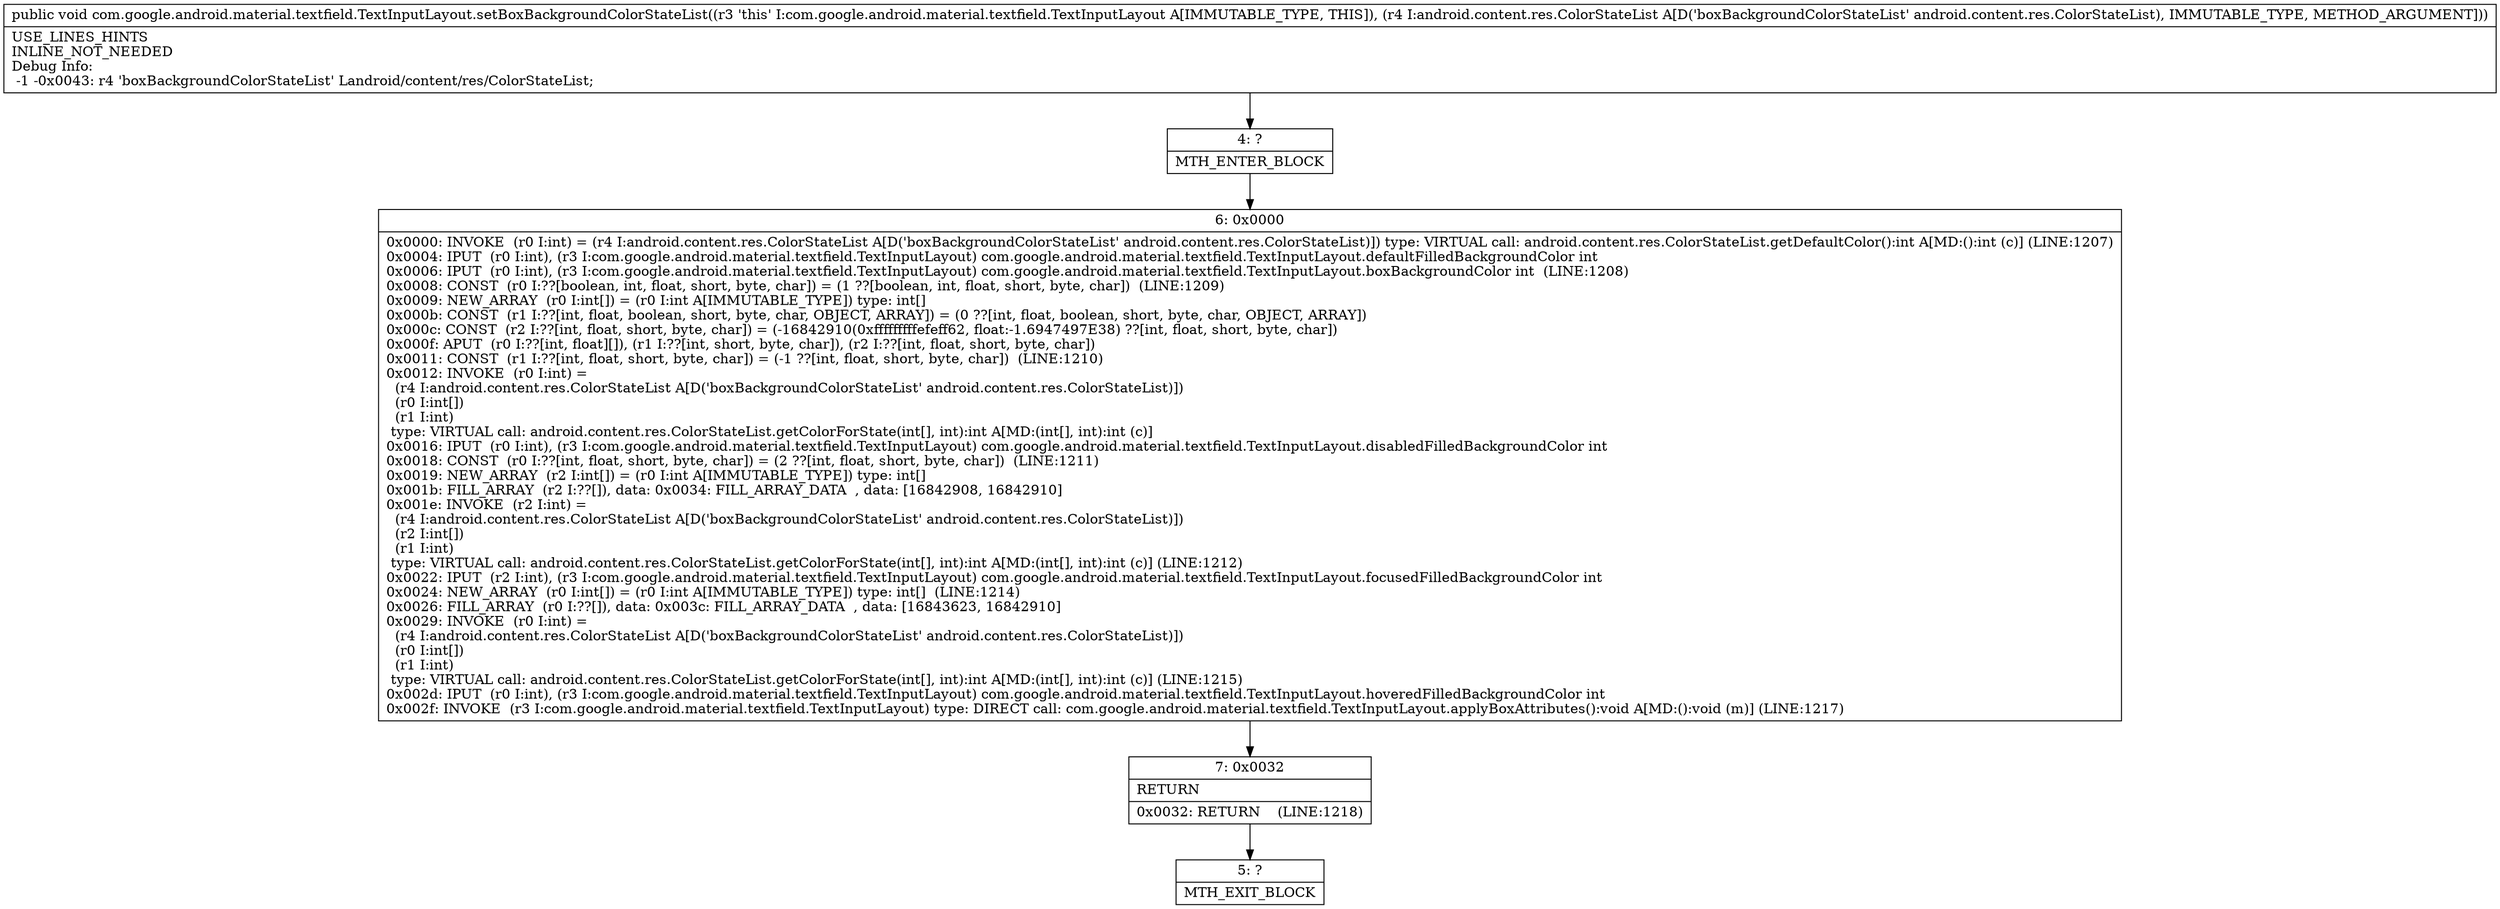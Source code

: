 digraph "CFG forcom.google.android.material.textfield.TextInputLayout.setBoxBackgroundColorStateList(Landroid\/content\/res\/ColorStateList;)V" {
Node_4 [shape=record,label="{4\:\ ?|MTH_ENTER_BLOCK\l}"];
Node_6 [shape=record,label="{6\:\ 0x0000|0x0000: INVOKE  (r0 I:int) = (r4 I:android.content.res.ColorStateList A[D('boxBackgroundColorStateList' android.content.res.ColorStateList)]) type: VIRTUAL call: android.content.res.ColorStateList.getDefaultColor():int A[MD:():int (c)] (LINE:1207)\l0x0004: IPUT  (r0 I:int), (r3 I:com.google.android.material.textfield.TextInputLayout) com.google.android.material.textfield.TextInputLayout.defaultFilledBackgroundColor int \l0x0006: IPUT  (r0 I:int), (r3 I:com.google.android.material.textfield.TextInputLayout) com.google.android.material.textfield.TextInputLayout.boxBackgroundColor int  (LINE:1208)\l0x0008: CONST  (r0 I:??[boolean, int, float, short, byte, char]) = (1 ??[boolean, int, float, short, byte, char])  (LINE:1209)\l0x0009: NEW_ARRAY  (r0 I:int[]) = (r0 I:int A[IMMUTABLE_TYPE]) type: int[] \l0x000b: CONST  (r1 I:??[int, float, boolean, short, byte, char, OBJECT, ARRAY]) = (0 ??[int, float, boolean, short, byte, char, OBJECT, ARRAY]) \l0x000c: CONST  (r2 I:??[int, float, short, byte, char]) = (\-16842910(0xfffffffffefeff62, float:\-1.6947497E38) ??[int, float, short, byte, char]) \l0x000f: APUT  (r0 I:??[int, float][]), (r1 I:??[int, short, byte, char]), (r2 I:??[int, float, short, byte, char]) \l0x0011: CONST  (r1 I:??[int, float, short, byte, char]) = (\-1 ??[int, float, short, byte, char])  (LINE:1210)\l0x0012: INVOKE  (r0 I:int) = \l  (r4 I:android.content.res.ColorStateList A[D('boxBackgroundColorStateList' android.content.res.ColorStateList)])\l  (r0 I:int[])\l  (r1 I:int)\l type: VIRTUAL call: android.content.res.ColorStateList.getColorForState(int[], int):int A[MD:(int[], int):int (c)]\l0x0016: IPUT  (r0 I:int), (r3 I:com.google.android.material.textfield.TextInputLayout) com.google.android.material.textfield.TextInputLayout.disabledFilledBackgroundColor int \l0x0018: CONST  (r0 I:??[int, float, short, byte, char]) = (2 ??[int, float, short, byte, char])  (LINE:1211)\l0x0019: NEW_ARRAY  (r2 I:int[]) = (r0 I:int A[IMMUTABLE_TYPE]) type: int[] \l0x001b: FILL_ARRAY  (r2 I:??[]), data: 0x0034: FILL_ARRAY_DATA  , data: [16842908, 16842910] \l0x001e: INVOKE  (r2 I:int) = \l  (r4 I:android.content.res.ColorStateList A[D('boxBackgroundColorStateList' android.content.res.ColorStateList)])\l  (r2 I:int[])\l  (r1 I:int)\l type: VIRTUAL call: android.content.res.ColorStateList.getColorForState(int[], int):int A[MD:(int[], int):int (c)] (LINE:1212)\l0x0022: IPUT  (r2 I:int), (r3 I:com.google.android.material.textfield.TextInputLayout) com.google.android.material.textfield.TextInputLayout.focusedFilledBackgroundColor int \l0x0024: NEW_ARRAY  (r0 I:int[]) = (r0 I:int A[IMMUTABLE_TYPE]) type: int[]  (LINE:1214)\l0x0026: FILL_ARRAY  (r0 I:??[]), data: 0x003c: FILL_ARRAY_DATA  , data: [16843623, 16842910] \l0x0029: INVOKE  (r0 I:int) = \l  (r4 I:android.content.res.ColorStateList A[D('boxBackgroundColorStateList' android.content.res.ColorStateList)])\l  (r0 I:int[])\l  (r1 I:int)\l type: VIRTUAL call: android.content.res.ColorStateList.getColorForState(int[], int):int A[MD:(int[], int):int (c)] (LINE:1215)\l0x002d: IPUT  (r0 I:int), (r3 I:com.google.android.material.textfield.TextInputLayout) com.google.android.material.textfield.TextInputLayout.hoveredFilledBackgroundColor int \l0x002f: INVOKE  (r3 I:com.google.android.material.textfield.TextInputLayout) type: DIRECT call: com.google.android.material.textfield.TextInputLayout.applyBoxAttributes():void A[MD:():void (m)] (LINE:1217)\l}"];
Node_7 [shape=record,label="{7\:\ 0x0032|RETURN\l|0x0032: RETURN    (LINE:1218)\l}"];
Node_5 [shape=record,label="{5\:\ ?|MTH_EXIT_BLOCK\l}"];
MethodNode[shape=record,label="{public void com.google.android.material.textfield.TextInputLayout.setBoxBackgroundColorStateList((r3 'this' I:com.google.android.material.textfield.TextInputLayout A[IMMUTABLE_TYPE, THIS]), (r4 I:android.content.res.ColorStateList A[D('boxBackgroundColorStateList' android.content.res.ColorStateList), IMMUTABLE_TYPE, METHOD_ARGUMENT]))  | USE_LINES_HINTS\lINLINE_NOT_NEEDED\lDebug Info:\l  \-1 \-0x0043: r4 'boxBackgroundColorStateList' Landroid\/content\/res\/ColorStateList;\l}"];
MethodNode -> Node_4;Node_4 -> Node_6;
Node_6 -> Node_7;
Node_7 -> Node_5;
}

